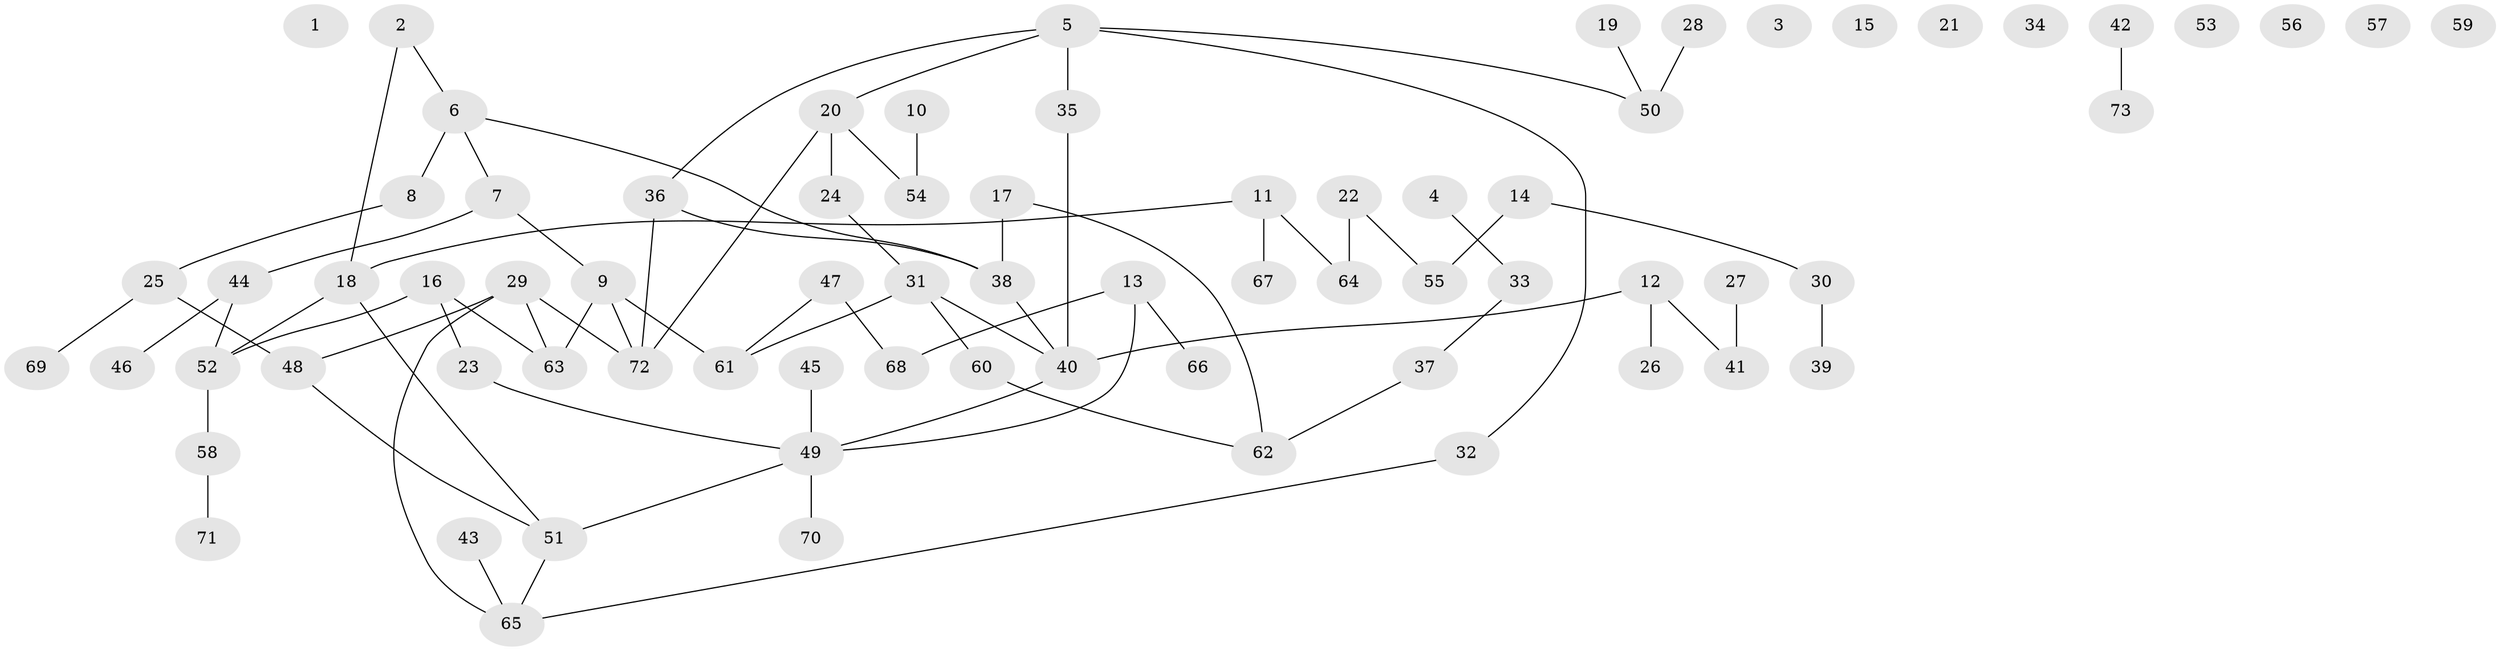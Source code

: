 // coarse degree distribution, {5: 0.2, 7: 0.05, 2: 0.3, 4: 0.2, 1: 0.25}
// Generated by graph-tools (version 1.1) at 2025/48/03/04/25 22:48:23]
// undirected, 73 vertices, 78 edges
graph export_dot {
  node [color=gray90,style=filled];
  1;
  2;
  3;
  4;
  5;
  6;
  7;
  8;
  9;
  10;
  11;
  12;
  13;
  14;
  15;
  16;
  17;
  18;
  19;
  20;
  21;
  22;
  23;
  24;
  25;
  26;
  27;
  28;
  29;
  30;
  31;
  32;
  33;
  34;
  35;
  36;
  37;
  38;
  39;
  40;
  41;
  42;
  43;
  44;
  45;
  46;
  47;
  48;
  49;
  50;
  51;
  52;
  53;
  54;
  55;
  56;
  57;
  58;
  59;
  60;
  61;
  62;
  63;
  64;
  65;
  66;
  67;
  68;
  69;
  70;
  71;
  72;
  73;
  2 -- 6;
  2 -- 18;
  4 -- 33;
  5 -- 20;
  5 -- 32;
  5 -- 35;
  5 -- 36;
  5 -- 50;
  6 -- 7;
  6 -- 8;
  6 -- 38;
  7 -- 9;
  7 -- 44;
  8 -- 25;
  9 -- 61;
  9 -- 63;
  9 -- 72;
  10 -- 54;
  11 -- 18;
  11 -- 64;
  11 -- 67;
  12 -- 26;
  12 -- 40;
  12 -- 41;
  13 -- 49;
  13 -- 66;
  13 -- 68;
  14 -- 30;
  14 -- 55;
  16 -- 23;
  16 -- 52;
  16 -- 63;
  17 -- 38;
  17 -- 62;
  18 -- 51;
  18 -- 52;
  19 -- 50;
  20 -- 24;
  20 -- 54;
  20 -- 72;
  22 -- 55;
  22 -- 64;
  23 -- 49;
  24 -- 31;
  25 -- 48;
  25 -- 69;
  27 -- 41;
  28 -- 50;
  29 -- 48;
  29 -- 63;
  29 -- 65;
  29 -- 72;
  30 -- 39;
  31 -- 40;
  31 -- 60;
  31 -- 61;
  32 -- 65;
  33 -- 37;
  35 -- 40;
  36 -- 38;
  36 -- 72;
  37 -- 62;
  38 -- 40;
  40 -- 49;
  42 -- 73;
  43 -- 65;
  44 -- 46;
  44 -- 52;
  45 -- 49;
  47 -- 61;
  47 -- 68;
  48 -- 51;
  49 -- 51;
  49 -- 70;
  51 -- 65;
  52 -- 58;
  58 -- 71;
  60 -- 62;
}
